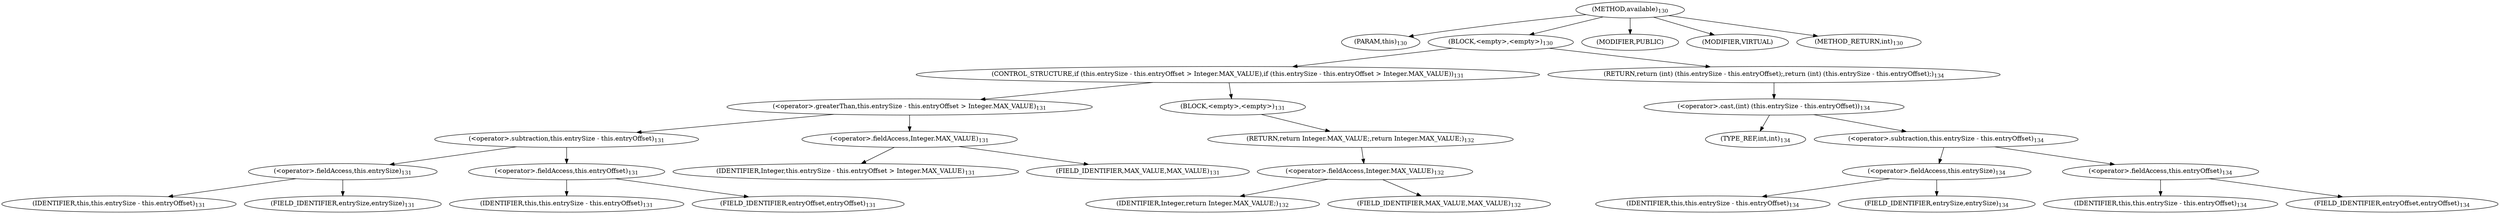 digraph "available" {  
"223" [label = <(METHOD,available)<SUB>130</SUB>> ]
"22" [label = <(PARAM,this)<SUB>130</SUB>> ]
"224" [label = <(BLOCK,&lt;empty&gt;,&lt;empty&gt;)<SUB>130</SUB>> ]
"225" [label = <(CONTROL_STRUCTURE,if (this.entrySize - this.entryOffset &gt; Integer.MAX_VALUE),if (this.entrySize - this.entryOffset &gt; Integer.MAX_VALUE))<SUB>131</SUB>> ]
"226" [label = <(&lt;operator&gt;.greaterThan,this.entrySize - this.entryOffset &gt; Integer.MAX_VALUE)<SUB>131</SUB>> ]
"227" [label = <(&lt;operator&gt;.subtraction,this.entrySize - this.entryOffset)<SUB>131</SUB>> ]
"228" [label = <(&lt;operator&gt;.fieldAccess,this.entrySize)<SUB>131</SUB>> ]
"21" [label = <(IDENTIFIER,this,this.entrySize - this.entryOffset)<SUB>131</SUB>> ]
"229" [label = <(FIELD_IDENTIFIER,entrySize,entrySize)<SUB>131</SUB>> ]
"230" [label = <(&lt;operator&gt;.fieldAccess,this.entryOffset)<SUB>131</SUB>> ]
"23" [label = <(IDENTIFIER,this,this.entrySize - this.entryOffset)<SUB>131</SUB>> ]
"231" [label = <(FIELD_IDENTIFIER,entryOffset,entryOffset)<SUB>131</SUB>> ]
"232" [label = <(&lt;operator&gt;.fieldAccess,Integer.MAX_VALUE)<SUB>131</SUB>> ]
"233" [label = <(IDENTIFIER,Integer,this.entrySize - this.entryOffset &gt; Integer.MAX_VALUE)<SUB>131</SUB>> ]
"234" [label = <(FIELD_IDENTIFIER,MAX_VALUE,MAX_VALUE)<SUB>131</SUB>> ]
"235" [label = <(BLOCK,&lt;empty&gt;,&lt;empty&gt;)<SUB>131</SUB>> ]
"236" [label = <(RETURN,return Integer.MAX_VALUE;,return Integer.MAX_VALUE;)<SUB>132</SUB>> ]
"237" [label = <(&lt;operator&gt;.fieldAccess,Integer.MAX_VALUE)<SUB>132</SUB>> ]
"238" [label = <(IDENTIFIER,Integer,return Integer.MAX_VALUE;)<SUB>132</SUB>> ]
"239" [label = <(FIELD_IDENTIFIER,MAX_VALUE,MAX_VALUE)<SUB>132</SUB>> ]
"240" [label = <(RETURN,return (int) (this.entrySize - this.entryOffset);,return (int) (this.entrySize - this.entryOffset);)<SUB>134</SUB>> ]
"241" [label = <(&lt;operator&gt;.cast,(int) (this.entrySize - this.entryOffset))<SUB>134</SUB>> ]
"242" [label = <(TYPE_REF,int,int)<SUB>134</SUB>> ]
"243" [label = <(&lt;operator&gt;.subtraction,this.entrySize - this.entryOffset)<SUB>134</SUB>> ]
"244" [label = <(&lt;operator&gt;.fieldAccess,this.entrySize)<SUB>134</SUB>> ]
"24" [label = <(IDENTIFIER,this,this.entrySize - this.entryOffset)<SUB>134</SUB>> ]
"245" [label = <(FIELD_IDENTIFIER,entrySize,entrySize)<SUB>134</SUB>> ]
"246" [label = <(&lt;operator&gt;.fieldAccess,this.entryOffset)<SUB>134</SUB>> ]
"25" [label = <(IDENTIFIER,this,this.entrySize - this.entryOffset)<SUB>134</SUB>> ]
"247" [label = <(FIELD_IDENTIFIER,entryOffset,entryOffset)<SUB>134</SUB>> ]
"248" [label = <(MODIFIER,PUBLIC)> ]
"249" [label = <(MODIFIER,VIRTUAL)> ]
"250" [label = <(METHOD_RETURN,int)<SUB>130</SUB>> ]
  "223" -> "22" 
  "223" -> "224" 
  "223" -> "248" 
  "223" -> "249" 
  "223" -> "250" 
  "224" -> "225" 
  "224" -> "240" 
  "225" -> "226" 
  "225" -> "235" 
  "226" -> "227" 
  "226" -> "232" 
  "227" -> "228" 
  "227" -> "230" 
  "228" -> "21" 
  "228" -> "229" 
  "230" -> "23" 
  "230" -> "231" 
  "232" -> "233" 
  "232" -> "234" 
  "235" -> "236" 
  "236" -> "237" 
  "237" -> "238" 
  "237" -> "239" 
  "240" -> "241" 
  "241" -> "242" 
  "241" -> "243" 
  "243" -> "244" 
  "243" -> "246" 
  "244" -> "24" 
  "244" -> "245" 
  "246" -> "25" 
  "246" -> "247" 
}

